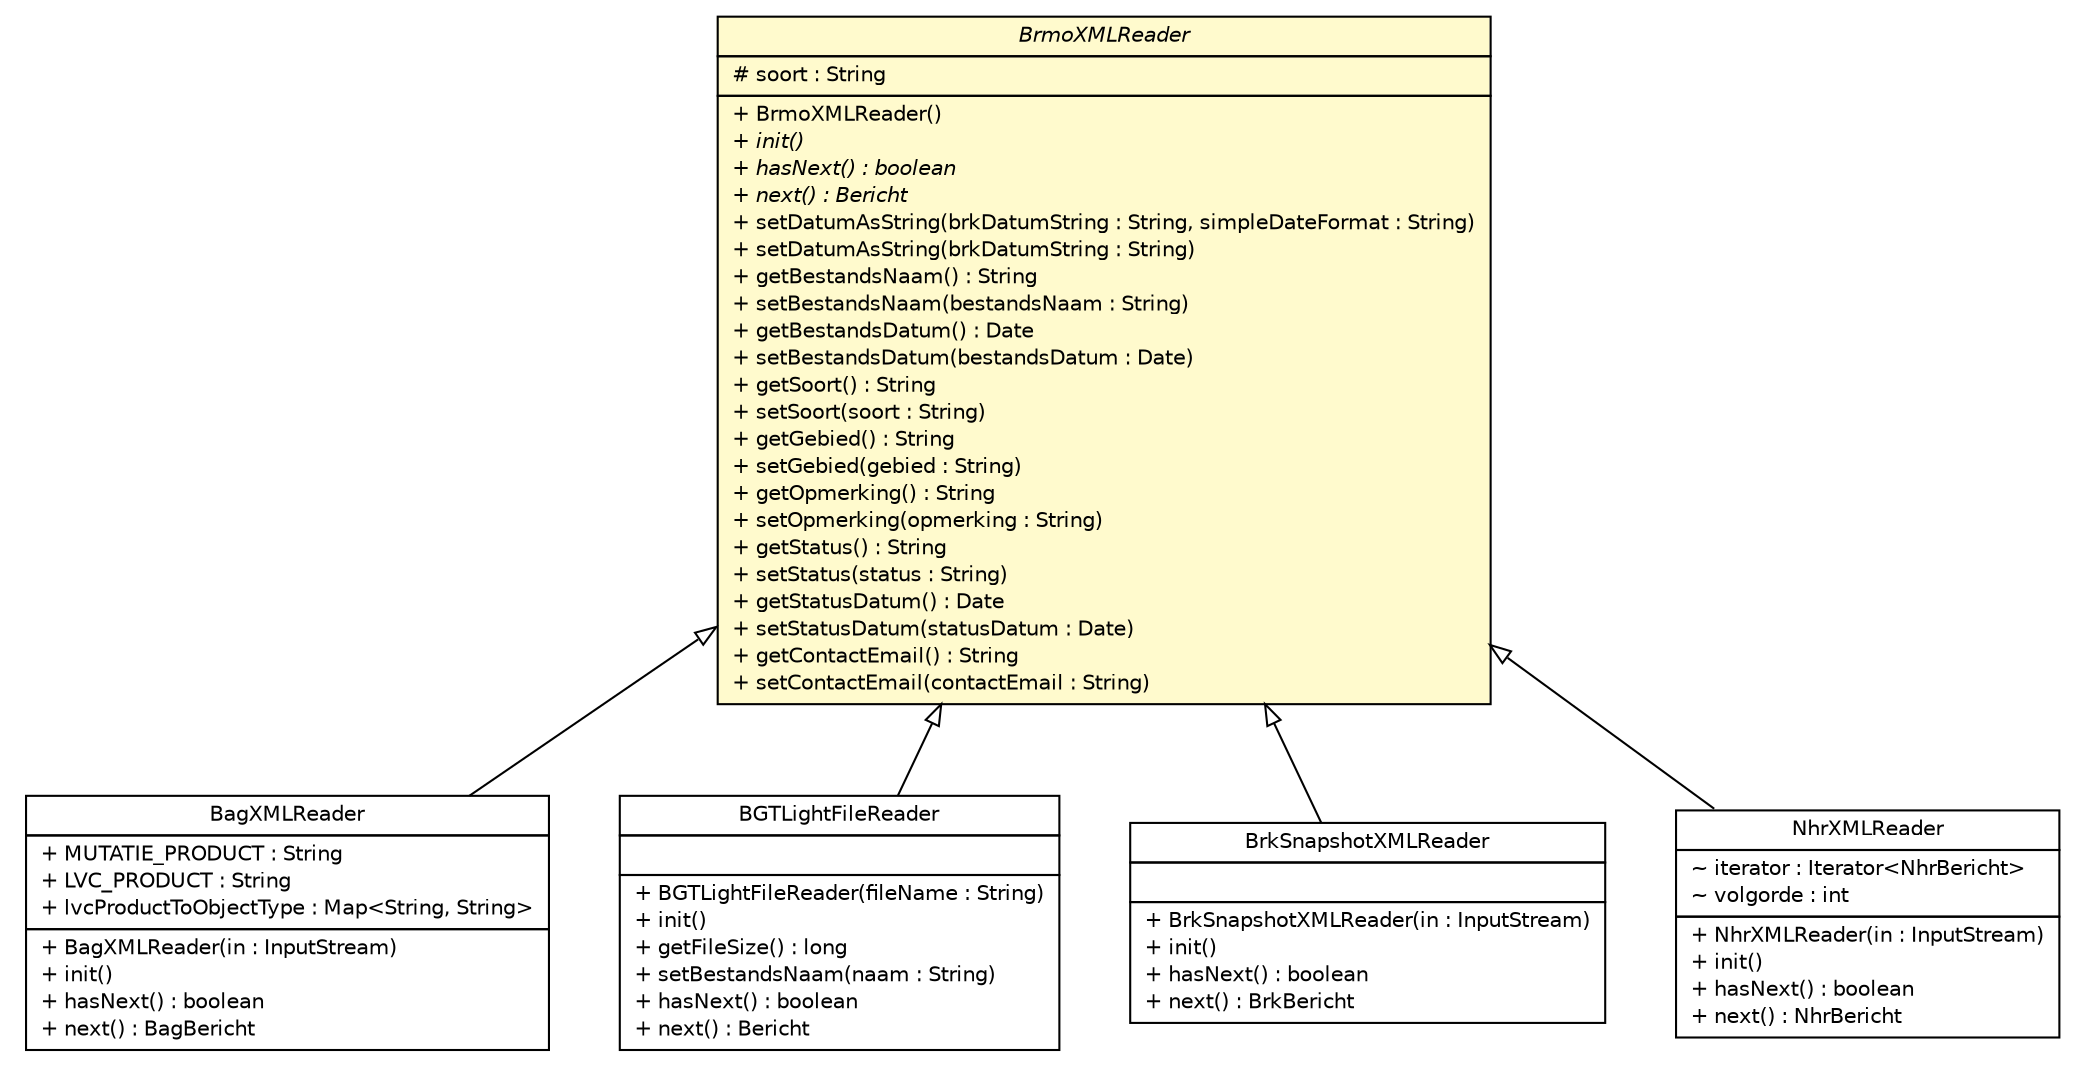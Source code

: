 #!/usr/local/bin/dot
#
# Class diagram 
# Generated by UMLGraph version R5_6-24-gf6e263 (http://www.umlgraph.org/)
#

digraph G {
	edge [fontname="Helvetica",fontsize=10,labelfontname="Helvetica",labelfontsize=10];
	node [fontname="Helvetica",fontsize=10,shape=plaintext];
	nodesep=0.25;
	ranksep=0.5;
	// nl.b3p.brmo.loader.xml.BagXMLReader
	c1421 [label=<<table title="nl.b3p.brmo.loader.xml.BagXMLReader" border="0" cellborder="1" cellspacing="0" cellpadding="2" port="p" href="./BagXMLReader.html">
		<tr><td><table border="0" cellspacing="0" cellpadding="1">
<tr><td align="center" balign="center"> BagXMLReader </td></tr>
		</table></td></tr>
		<tr><td><table border="0" cellspacing="0" cellpadding="1">
<tr><td align="left" balign="left"> + MUTATIE_PRODUCT : String </td></tr>
<tr><td align="left" balign="left"> + LVC_PRODUCT : String </td></tr>
<tr><td align="left" balign="left"> + lvcProductToObjectType : Map&lt;String, String&gt; </td></tr>
		</table></td></tr>
		<tr><td><table border="0" cellspacing="0" cellpadding="1">
<tr><td align="left" balign="left"> + BagXMLReader(in : InputStream) </td></tr>
<tr><td align="left" balign="left"> + init() </td></tr>
<tr><td align="left" balign="left"> + hasNext() : boolean </td></tr>
<tr><td align="left" balign="left"> + next() : BagBericht </td></tr>
		</table></td></tr>
		</table>>, URL="./BagXMLReader.html", fontname="Helvetica", fontcolor="black", fontsize=10.0];
	// nl.b3p.brmo.loader.xml.BGTLightFileReader
	c1422 [label=<<table title="nl.b3p.brmo.loader.xml.BGTLightFileReader" border="0" cellborder="1" cellspacing="0" cellpadding="2" port="p" href="./BGTLightFileReader.html">
		<tr><td><table border="0" cellspacing="0" cellpadding="1">
<tr><td align="center" balign="center"> BGTLightFileReader </td></tr>
		</table></td></tr>
		<tr><td><table border="0" cellspacing="0" cellpadding="1">
<tr><td align="left" balign="left">  </td></tr>
		</table></td></tr>
		<tr><td><table border="0" cellspacing="0" cellpadding="1">
<tr><td align="left" balign="left"> + BGTLightFileReader(fileName : String) </td></tr>
<tr><td align="left" balign="left"> + init() </td></tr>
<tr><td align="left" balign="left"> + getFileSize() : long </td></tr>
<tr><td align="left" balign="left"> + setBestandsNaam(naam : String) </td></tr>
<tr><td align="left" balign="left"> + hasNext() : boolean </td></tr>
<tr><td align="left" balign="left"> + next() : Bericht </td></tr>
		</table></td></tr>
		</table>>, URL="./BGTLightFileReader.html", fontname="Helvetica", fontcolor="black", fontsize=10.0];
	// nl.b3p.brmo.loader.xml.BrkSnapshotXMLReader
	c1423 [label=<<table title="nl.b3p.brmo.loader.xml.BrkSnapshotXMLReader" border="0" cellborder="1" cellspacing="0" cellpadding="2" port="p" href="./BrkSnapshotXMLReader.html">
		<tr><td><table border="0" cellspacing="0" cellpadding="1">
<tr><td align="center" balign="center"> BrkSnapshotXMLReader </td></tr>
		</table></td></tr>
		<tr><td><table border="0" cellspacing="0" cellpadding="1">
<tr><td align="left" balign="left">  </td></tr>
		</table></td></tr>
		<tr><td><table border="0" cellspacing="0" cellpadding="1">
<tr><td align="left" balign="left"> + BrkSnapshotXMLReader(in : InputStream) </td></tr>
<tr><td align="left" balign="left"> + init() </td></tr>
<tr><td align="left" balign="left"> + hasNext() : boolean </td></tr>
<tr><td align="left" balign="left"> + next() : BrkBericht </td></tr>
		</table></td></tr>
		</table>>, URL="./BrkSnapshotXMLReader.html", fontname="Helvetica", fontcolor="black", fontsize=10.0];
	// nl.b3p.brmo.loader.xml.BrmoXMLReader
	c1424 [label=<<table title="nl.b3p.brmo.loader.xml.BrmoXMLReader" border="0" cellborder="1" cellspacing="0" cellpadding="2" port="p" bgcolor="lemonChiffon" href="./BrmoXMLReader.html">
		<tr><td><table border="0" cellspacing="0" cellpadding="1">
<tr><td align="center" balign="center"><font face="Helvetica-Oblique"> BrmoXMLReader </font></td></tr>
		</table></td></tr>
		<tr><td><table border="0" cellspacing="0" cellpadding="1">
<tr><td align="left" balign="left"> # soort : String </td></tr>
		</table></td></tr>
		<tr><td><table border="0" cellspacing="0" cellpadding="1">
<tr><td align="left" balign="left"> + BrmoXMLReader() </td></tr>
<tr><td align="left" balign="left"><font face="Helvetica-Oblique" point-size="10.0"> + init() </font></td></tr>
<tr><td align="left" balign="left"><font face="Helvetica-Oblique" point-size="10.0"> + hasNext() : boolean </font></td></tr>
<tr><td align="left" balign="left"><font face="Helvetica-Oblique" point-size="10.0"> + next() : Bericht </font></td></tr>
<tr><td align="left" balign="left"> + setDatumAsString(brkDatumString : String, simpleDateFormat : String) </td></tr>
<tr><td align="left" balign="left"> + setDatumAsString(brkDatumString : String) </td></tr>
<tr><td align="left" balign="left"> + getBestandsNaam() : String </td></tr>
<tr><td align="left" balign="left"> + setBestandsNaam(bestandsNaam : String) </td></tr>
<tr><td align="left" balign="left"> + getBestandsDatum() : Date </td></tr>
<tr><td align="left" balign="left"> + setBestandsDatum(bestandsDatum : Date) </td></tr>
<tr><td align="left" balign="left"> + getSoort() : String </td></tr>
<tr><td align="left" balign="left"> + setSoort(soort : String) </td></tr>
<tr><td align="left" balign="left"> + getGebied() : String </td></tr>
<tr><td align="left" balign="left"> + setGebied(gebied : String) </td></tr>
<tr><td align="left" balign="left"> + getOpmerking() : String </td></tr>
<tr><td align="left" balign="left"> + setOpmerking(opmerking : String) </td></tr>
<tr><td align="left" balign="left"> + getStatus() : String </td></tr>
<tr><td align="left" balign="left"> + setStatus(status : String) </td></tr>
<tr><td align="left" balign="left"> + getStatusDatum() : Date </td></tr>
<tr><td align="left" balign="left"> + setStatusDatum(statusDatum : Date) </td></tr>
<tr><td align="left" balign="left"> + getContactEmail() : String </td></tr>
<tr><td align="left" balign="left"> + setContactEmail(contactEmail : String) </td></tr>
		</table></td></tr>
		</table>>, URL="./BrmoXMLReader.html", fontname="Helvetica", fontcolor="black", fontsize=10.0];
	// nl.b3p.brmo.loader.xml.NhrXMLReader
	c1425 [label=<<table title="nl.b3p.brmo.loader.xml.NhrXMLReader" border="0" cellborder="1" cellspacing="0" cellpadding="2" port="p" href="./NhrXMLReader.html">
		<tr><td><table border="0" cellspacing="0" cellpadding="1">
<tr><td align="center" balign="center"> NhrXMLReader </td></tr>
		</table></td></tr>
		<tr><td><table border="0" cellspacing="0" cellpadding="1">
<tr><td align="left" balign="left"> ~ iterator : Iterator&lt;NhrBericht&gt; </td></tr>
<tr><td align="left" balign="left"> ~ volgorde : int </td></tr>
		</table></td></tr>
		<tr><td><table border="0" cellspacing="0" cellpadding="1">
<tr><td align="left" balign="left"> + NhrXMLReader(in : InputStream) </td></tr>
<tr><td align="left" balign="left"> + init() </td></tr>
<tr><td align="left" balign="left"> + hasNext() : boolean </td></tr>
<tr><td align="left" balign="left"> + next() : NhrBericht </td></tr>
		</table></td></tr>
		</table>>, URL="./NhrXMLReader.html", fontname="Helvetica", fontcolor="black", fontsize=10.0];
	//nl.b3p.brmo.loader.xml.BagXMLReader extends nl.b3p.brmo.loader.xml.BrmoXMLReader
	c1424:p -> c1421:p [dir=back,arrowtail=empty];
	//nl.b3p.brmo.loader.xml.BGTLightFileReader extends nl.b3p.brmo.loader.xml.BrmoXMLReader
	c1424:p -> c1422:p [dir=back,arrowtail=empty];
	//nl.b3p.brmo.loader.xml.BrkSnapshotXMLReader extends nl.b3p.brmo.loader.xml.BrmoXMLReader
	c1424:p -> c1423:p [dir=back,arrowtail=empty];
	//nl.b3p.brmo.loader.xml.NhrXMLReader extends nl.b3p.brmo.loader.xml.BrmoXMLReader
	c1424:p -> c1425:p [dir=back,arrowtail=empty];
}

